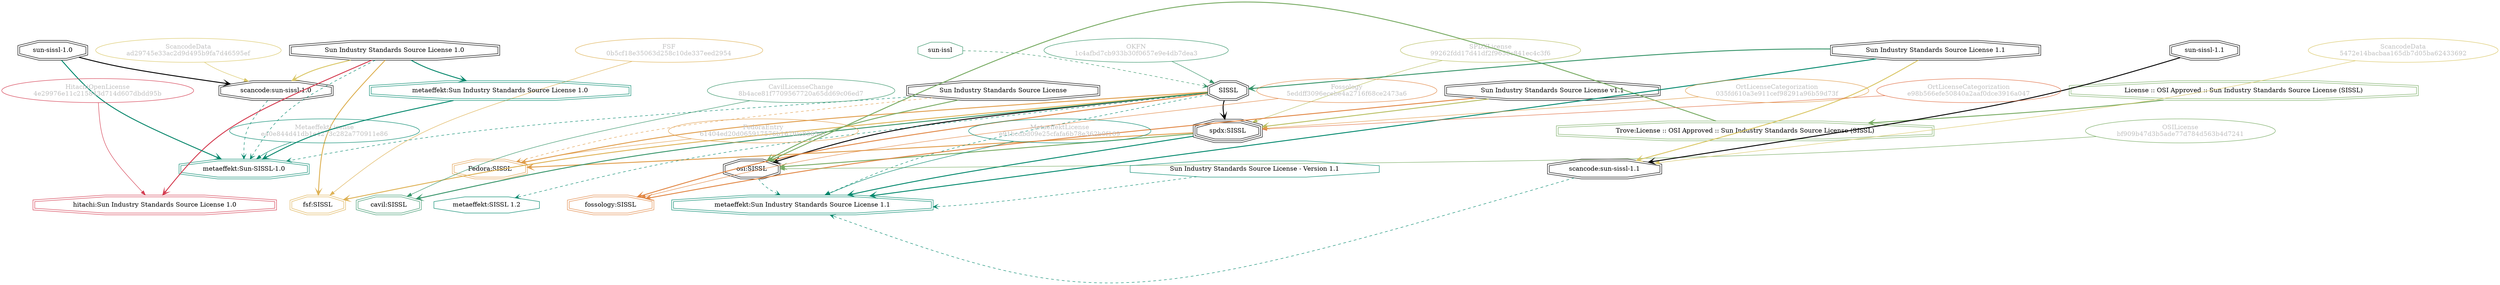 strict digraph {
    node [shape=box];
    graph [splines=curved];
    3869 [label="SPDXLicense\n99262fdd17d41df2f9658c841ec4c3f6"
         ,fontcolor=gray
         ,color="#b8bf62"
         ,fillcolor="beige;1"
         ,shape=ellipse];
    3870 [label="spdx:SISSL"
         ,shape=tripleoctagon];
    3871 [label=SISSL
         ,shape=doubleoctagon];
    3872 [label="Sun Industry Standards Source License v1.1"
         ,shape=doubleoctagon];
    5285 [label="OSILicense\nbf909b47d3b5ade77d784d563b4d7241"
         ,fontcolor=gray
         ,color="#78ab63"
         ,fillcolor="beige;1"
         ,shape=ellipse];
    5286 [label="osi:SISSL"
         ,shape=doubleoctagon];
    5287 [label="Sun Industry Standards Source License"
         ,shape=doubleoctagon];
    5288 [label="Trove:License :: OSI Approved :: Sun Industry Standards Source License (SISSL)"
         ,color="#78ab63"
         ,shape=doubleoctagon];
    5289 [label="License :: OSI Approved :: Sun Industry Standards Source License (SISSL)"
         ,color="#78ab63"
         ,shape=doubleoctagon];
    8365 [label="FedoraEntry\n61404ed20d065917576b167f0c8365d1"
         ,fontcolor=gray
         ,color="#e09d4b"
         ,fillcolor="beige;1"
         ,shape=ellipse];
    8366 [label="Fedora:SISSL"
         ,color="#e09d4b"
         ,shape=doubleoctagon];
    10508 [label="FSF\n0b5cf18e35063d258c10de337eed2954"
          ,fontcolor=gray
          ,color="#deb256"
          ,fillcolor="beige;1"
          ,shape=ellipse];
    10509 [label="fsf:SISSL"
          ,color="#deb256"
          ,shape=doubleoctagon];
    10510 [label="Sun Industry Standards Source License 1.0"
          ,shape=doubleoctagon];
    24049 [label="ScancodeData\nad29745e33ac2d9d495b9fa7d46595ef"
          ,fontcolor=gray
          ,color="#dac767"
          ,fillcolor="beige;1"
          ,shape=ellipse];
    24050 [label="scancode:sun-sissl-1.0"
          ,shape=doubleoctagon];
    24051 [label="sun-sissl-1.0"
          ,shape=doubleoctagon];
    24053 [label="ScancodeData\n5472e14bacbaa165db7d05ba62433692"
          ,fontcolor=gray
          ,color="#dac767"
          ,fillcolor="beige;1"
          ,shape=ellipse];
    24054 [label="scancode:sun-sissl-1.1"
          ,shape=doubleoctagon];
    24055 [label="sun-sissl-1.1"
          ,shape=doubleoctagon];
    24056 [label="Sun Industry Standards Source License 1.1"
          ,shape=doubleoctagon];
    26277 [label="Fossology\n5eddff3096ecebe4a2716f68ce2473a6"
          ,fontcolor=gray
          ,color="#e18745"
          ,fillcolor="beige;1"
          ,shape=ellipse];
    26278 [label="fossology:SISSL"
          ,color="#e18745"
          ,shape=doubleoctagon];
    28386 [label="OKFN\n1c4afbd7cb933b30f0657e9e4db7dea3"
          ,fontcolor=gray
          ,color="#379469"
          ,fillcolor="beige;1"
          ,shape=ellipse];
    28387 [label="sun-issl"
          ,color="#379469"
          ,shape=octagon];
    35198 [label="OrtLicenseCategorization\ne98b566efe50840a2aaf0dce3916a047"
          ,fontcolor=gray
          ,color="#e06f45"
          ,fillcolor="beige;1"
          ,shape=ellipse];
    36248 [label="OrtLicenseCategorization\n035fd610a3e911cef98291a96b59d73f"
          ,fontcolor=gray
          ,color="#e09d4b"
          ,fillcolor="beige;1"
          ,shape=ellipse];
    37486 [label="CavilLicenseChange\n8b4ace81f7709567720a65dd69c06ed7"
          ,fontcolor=gray
          ,color="#379469"
          ,fillcolor="beige;1"
          ,shape=ellipse];
    37487 [label="cavil:SISSL"
          ,color="#379469"
          ,shape=doubleoctagon];
    48120 [label="MetaeffektLicense\ne91bcdbd09e25cfafa6b78e362b0f169"
          ,fontcolor=gray
          ,color="#00876c"
          ,fillcolor="beige;1"
          ,shape=ellipse];
    48121 [label="metaeffekt:Sun Industry Standards Source License 1.1"
          ,color="#00876c"
          ,shape=doubleoctagon];
    48122 [label="Sun Industry Standards Source License - Version 1.1"
          ,color="#00876c"
          ,shape=octagon];
    48123 [label="MetaeffektLicense\ne40e844d41db1e4273c282a770911e86"
          ,fontcolor=gray
          ,color="#00876c"
          ,fillcolor="beige;1"
          ,shape=ellipse];
    48124 [label="metaeffekt:Sun-SISSL-1.0"
          ,color="#00876c"
          ,shape=doubleoctagon];
    48125 [label="metaeffekt:Sun Industry Standards Source License 1.0"
          ,color="#00876c"
          ,shape=doubleoctagon];
    48477 [label="metaeffekt:SISSL 1.2"
          ,color="#00876c"
          ,shape=octagon];
    52534 [label="HitachiOpenLicense\n4e29976e11c215843d714d607dbdd95b"
          ,fontcolor=gray
          ,color="#d43d51"
          ,fillcolor="beige;1"
          ,shape=ellipse];
    52535 [label="hitachi:Sun Industry Standards Source License 1.0"
          ,color="#d43d51"
          ,shape=doubleoctagon];
    3869 -> 3870 [weight=0.5
                 ,color="#b8bf62"];
    3870 -> 5286 [style=bold
                 ,arrowhead=vee
                 ,weight=0.7
                 ,color="#78ab63"];
    3870 -> 8366 [style=bold
                 ,arrowhead=vee
                 ,weight=0.7
                 ,color="#e09d4b"];
    3870 -> 48121 [style=bold
                  ,arrowhead=vee
                  ,weight=0.7
                  ,color="#00876c"];
    3871 -> 3870 [style=bold
                 ,arrowhead=vee
                 ,weight=0.7];
    3871 -> 5286 [style=bold
                 ,arrowhead=vee
                 ,weight=0.7];
    3871 -> 8366 [style=bold
                 ,arrowhead=vee
                 ,weight=0.7
                 ,color="#e09d4b"];
    3871 -> 8366 [style=bold
                 ,arrowhead=vee
                 ,weight=0.7
                 ,color="#e09d4b"];
    3871 -> 10509 [style=bold
                  ,arrowhead=vee
                  ,weight=0.7
                  ,color="#deb256"];
    3871 -> 26278 [style=bold
                  ,arrowhead=vee
                  ,weight=0.7
                  ,color="#e18745"];
    3871 -> 37487 [style=bold
                  ,arrowhead=vee
                  ,weight=0.7
                  ,color="#379469"];
    3871 -> 37487 [style=bold
                  ,arrowhead=vee
                  ,weight=0.7
                  ,color="#379469"];
    3871 -> 48121 [style=dashed
                  ,arrowhead=vee
                  ,weight=0.5
                  ,color="#00876c"];
    3871 -> 48477 [style=dashed
                  ,arrowhead=vee
                  ,weight=0.5
                  ,color="#00876c"];
    3872 -> 3870 [style=bold
                 ,arrowhead=vee
                 ,weight=0.7
                 ,color="#b8bf62"];
    3872 -> 26278 [style=bold
                  ,arrowhead=vee
                  ,weight=0.7
                  ,color="#e18745"];
    5285 -> 5286 [weight=0.5
                 ,color="#78ab63"];
    5286 -> 48121 [style=dashed
                  ,arrowhead=vee
                  ,weight=0.5
                  ,color="#00876c"];
    5287 -> 5286 [style=bold
                 ,arrowhead=vee
                 ,weight=0.7
                 ,color="#78ab63"];
    5287 -> 8366 [style=dashed
                 ,arrowhead=vee
                 ,weight=0.5
                 ,color="#e09d4b"];
    5287 -> 48124 [style=dashed
                  ,arrowhead=vee
                  ,weight=0.5
                  ,color="#00876c"];
    5288 -> 5286 [style=bold
                 ,arrowhead=vee
                 ,weight=0.7
                 ,color="#78ab63"];
    5289 -> 5288 [style=bold
                 ,arrowhead=vee
                 ,weight=0.7
                 ,color="#78ab63"];
    8365 -> 8366 [weight=0.5
                 ,color="#e09d4b"];
    10508 -> 10509 [weight=0.5
                   ,color="#deb256"];
    10510 -> 10509 [style=bold
                   ,arrowhead=vee
                   ,weight=0.7
                   ,color="#deb256"];
    10510 -> 24050 [style=bold
                   ,arrowhead=vee
                   ,weight=0.7
                   ,color="#dac767"];
    10510 -> 48124 [style=dashed
                   ,arrowhead=vee
                   ,weight=0.5
                   ,color="#00876c"];
    10510 -> 48125 [style=bold
                   ,arrowhead=vee
                   ,weight=0.7
                   ,color="#00876c"];
    10510 -> 52535 [style=bold
                   ,arrowhead=vee
                   ,weight=0.7
                   ,color="#d43d51"];
    24049 -> 24050 [weight=0.5
                   ,color="#dac767"];
    24050 -> 48124 [style=dashed
                   ,arrowhead=vee
                   ,weight=0.5
                   ,color="#00876c"];
    24051 -> 24050 [style=bold
                   ,arrowhead=vee
                   ,weight=0.7];
    24051 -> 48124 [style=bold
                   ,arrowhead=vee
                   ,weight=0.7
                   ,color="#00876c"];
    24053 -> 24054 [weight=0.5
                   ,color="#dac767"];
    24054 -> 48121 [style=dashed
                   ,arrowhead=vee
                   ,weight=0.5
                   ,color="#00876c"];
    24055 -> 24054 [style=bold
                   ,arrowhead=vee
                   ,weight=0.7];
    24056 -> 3871 [style=bold
                  ,arrowhead=vee
                  ,weight=0.7
                  ,color="#379469"];
    24056 -> 24054 [style=bold
                   ,arrowhead=vee
                   ,weight=0.7
                   ,color="#dac767"];
    24056 -> 48121 [style=bold
                   ,arrowhead=vee
                   ,weight=0.7
                   ,color="#00876c"];
    26277 -> 26278 [weight=0.5
                   ,color="#e18745"];
    28386 -> 3871 [weight=0.5
                  ,color="#379469"];
    28387 -> 3871 [style=dashed
                  ,arrowhead=vee
                  ,weight=0.5
                  ,color="#379469"];
    35198 -> 3870 [weight=0.5
                  ,color="#e06f45"];
    36248 -> 3870 [weight=0.5
                  ,color="#e09d4b"];
    37486 -> 37487 [weight=0.5
                   ,color="#379469"];
    48120 -> 48121 [weight=0.5
                   ,color="#00876c"];
    48122 -> 48121 [style=dashed
                   ,arrowhead=vee
                   ,weight=0.5
                   ,color="#00876c"];
    48123 -> 48124 [weight=0.5
                   ,color="#00876c"];
    48125 -> 48124 [style=bold
                   ,arrowhead=vee
                   ,weight=0.7
                   ,color="#00876c"];
    52534 -> 52535 [weight=0.5
                   ,color="#d43d51"];
}
